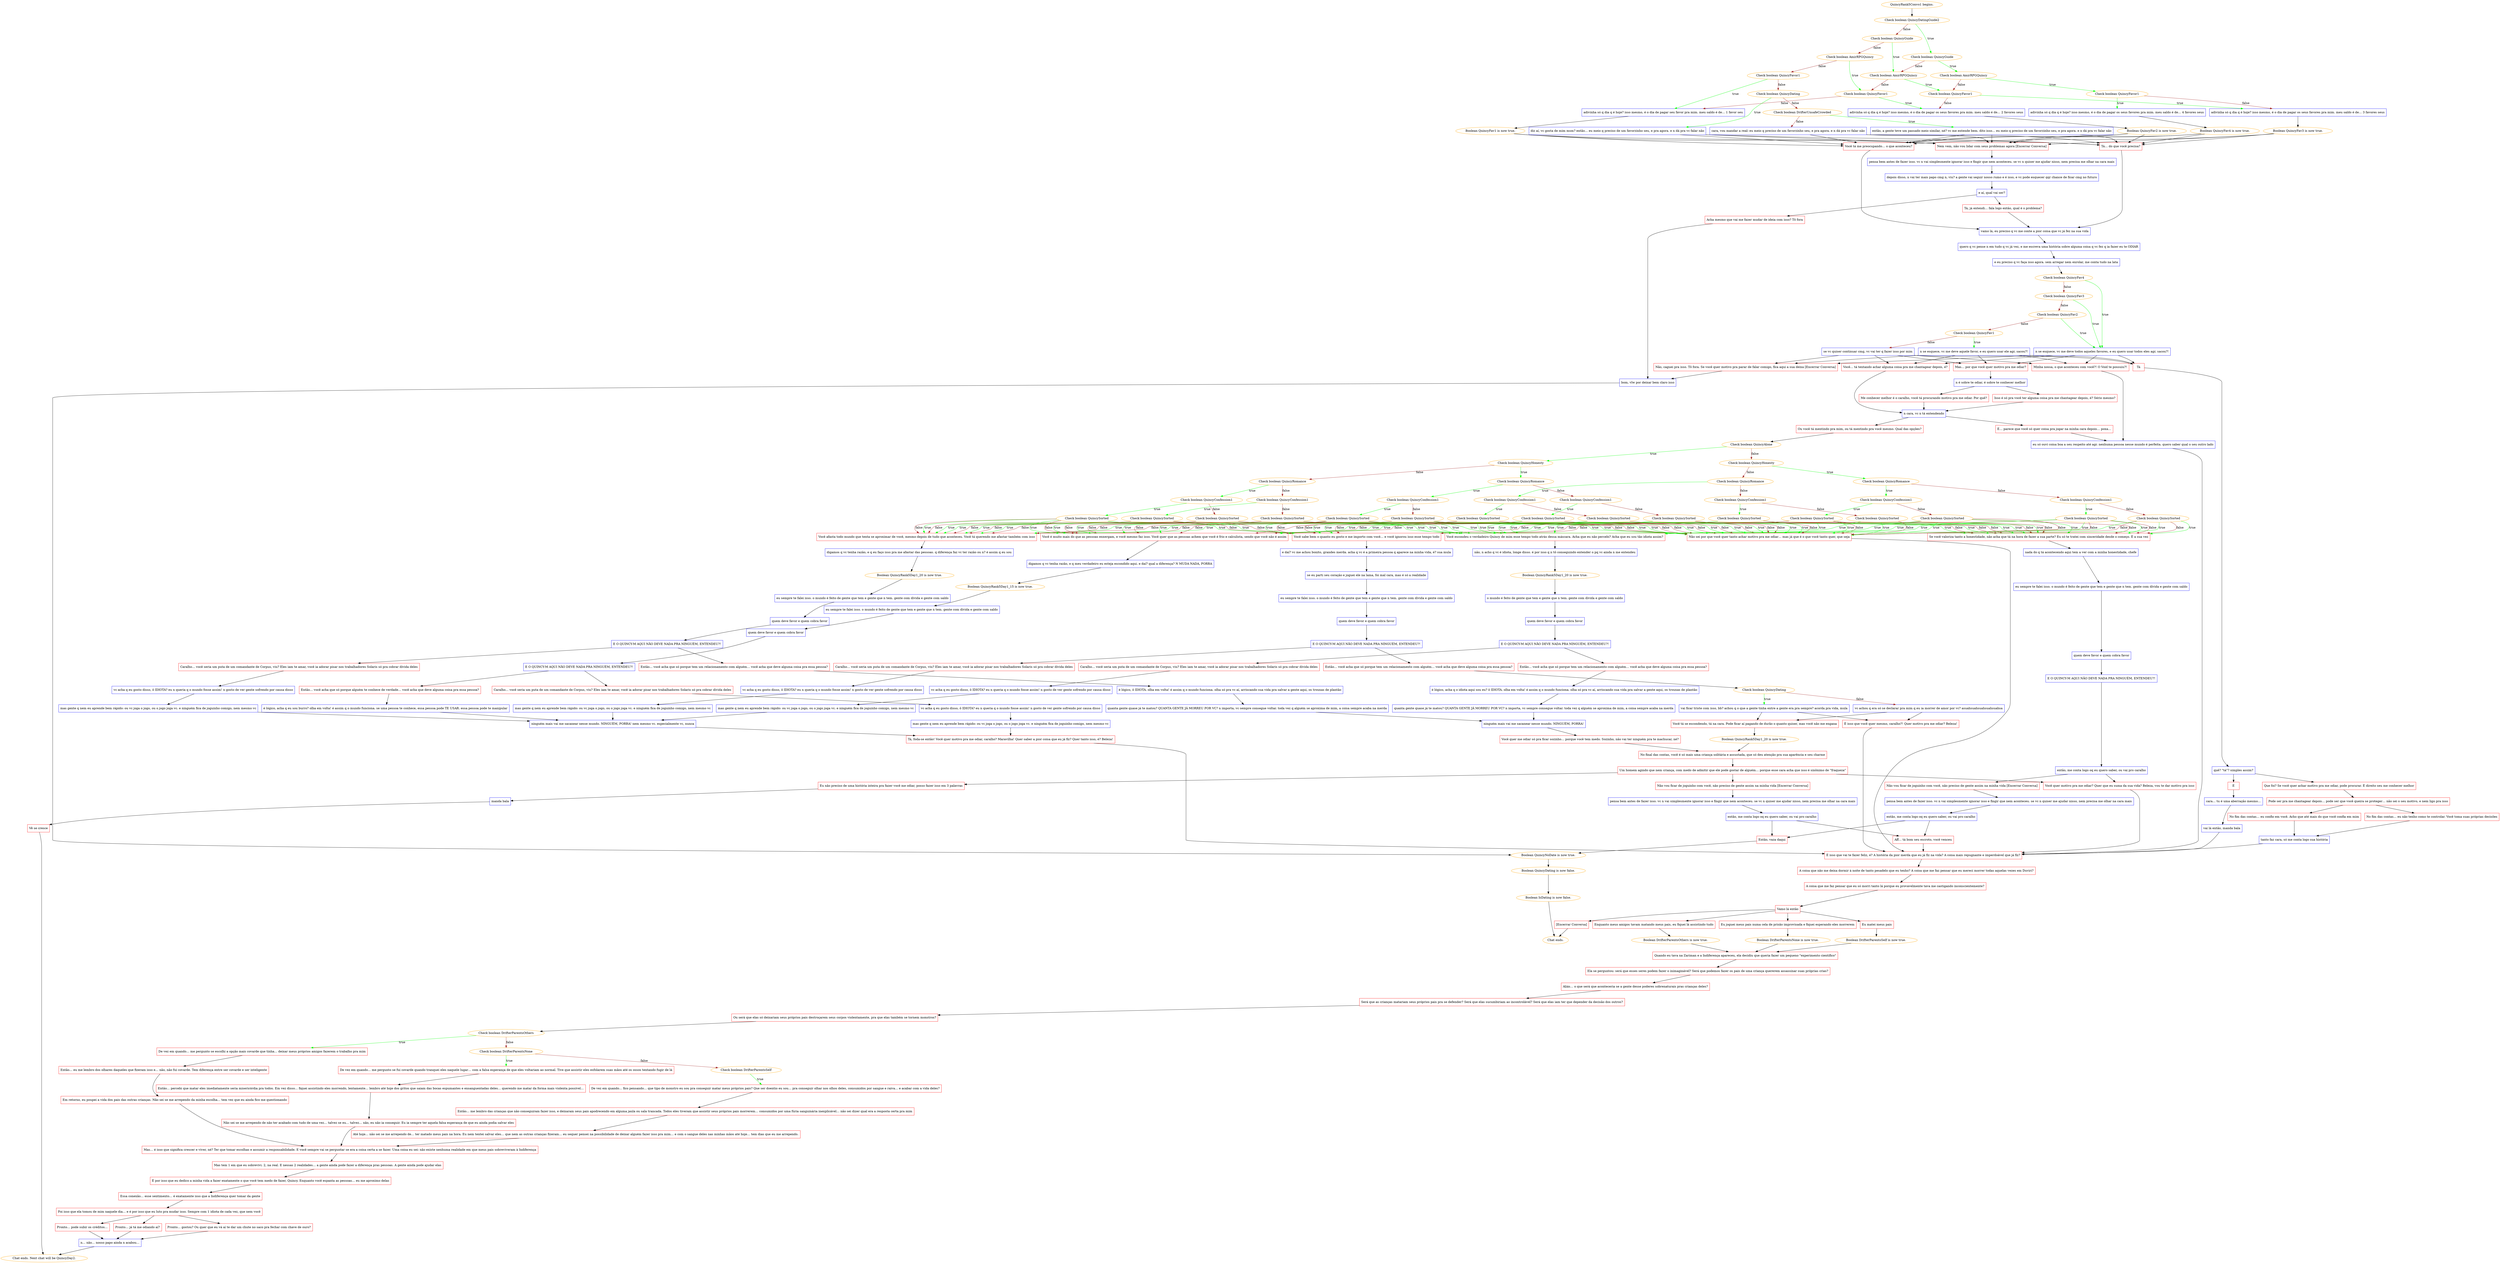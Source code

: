 digraph {
	"QuincyRank5Convo1 begins." [color=orange];
		"QuincyRank5Convo1 begins." -> j920046062;
	j920046062 [label="Check boolean QuincyDatingGuide2",color=orange];
		j920046062 -> j3409039876 [label=true,color=green];
		j920046062 -> j708089982 [label=false,color=brown];
	j3409039876 [label="Check boolean QuincyGuide",color=orange];
		j3409039876 -> j2793581694 [label=true,color=green];
		j3409039876 -> j992729101 [label=false,color=brown];
	j708089982 [label="Check boolean QuincyGuide",color=orange];
		j708089982 -> j992729101 [label=true,color=green];
		j708089982 -> j3862129622 [label=false,color=brown];
	j2793581694 [label="Check boolean AmirRPGQuincy",color=orange];
		j2793581694 -> j2452633168 [label=true,color=green];
		j2793581694 -> j684930221 [label=false,color=brown];
	j992729101 [label="Check boolean AmirRPGQuincy",color=orange];
		j992729101 -> j684930221 [label=true,color=green];
		j992729101 -> j1693453522 [label=false,color=brown];
	j3862129622 [label="Check boolean AmirRPGQuincy",color=orange];
		j3862129622 -> j1693453522 [label=true,color=green];
		j3862129622 -> j666547227 [label=false,color=brown];
	j2452633168 [label="Check boolean QuincyFavor1",color=orange];
		j2452633168 -> j4291680300 [label=true,color=green];
		j2452633168 -> j2883463429 [label=false,color=brown];
	j684930221 [label="Check boolean QuincyFavor1",color=orange];
		j684930221 -> j2883463429 [label=true,color=green];
		j684930221 -> j2635066032 [label=false,color=brown];
	j1693453522 [label="Check boolean QuincyFavor1",color=orange];
		j1693453522 -> j2635066032 [label=true,color=green];
		j1693453522 -> j3062710688 [label=false,color=brown];
	j666547227 [label="Check boolean QuincyFavor1",color=orange];
		j666547227 -> j3062710688 [label=true,color=green];
		j666547227 -> j3355768634 [label=false,color=brown];
	j4291680300 [label="adivinha só q dia q é hoje? isso mesmo, é o dia de pagar os seus favores pra mim. meu saldo é de… 4 favores seus",shape=box,color=blue];
		j4291680300 -> j3850502311;
	j2883463429 [label="adivinha só q dia q é hoje? isso mesmo, é o dia de pagar os seus favores pra mim. meu saldo é de… 3 favores seus",shape=box,color=blue];
		j2883463429 -> j3892029103;
	j2635066032 [label="adivinha só q dia q é hoje? isso mesmo, é o dia de pagar os seus favores pra mim. meu saldo é de… 2 favores seus",shape=box,color=blue];
		j2635066032 -> j2165949769;
	j3062710688 [label="adivinha só q dia q é hoje? isso mesmo, é o dia de pagar seu favor pra mim. meu saldo é de… 1 favor seu",shape=box,color=blue];
		j3062710688 -> j2285578180;
	j3355768634 [label="Check boolean QuincyDating",color=orange];
		j3355768634 -> j3385093421 [label=true,color=green];
		j3355768634 -> j948562555 [label=false,color=brown];
	j3850502311 [label="Boolean QuincyFav4 is now true.",color=orange];
		j3850502311 -> j1539437487;
		j3850502311 -> j3303836622;
		j3850502311 -> j4240364847;
	j3892029103 [label="Boolean QuincyFav3 is now true.",color=orange];
		j3892029103 -> j1539437487;
		j3892029103 -> j3303836622;
		j3892029103 -> j4240364847;
	j2165949769 [label="Boolean QuincyFav2 is now true.",color=orange];
		j2165949769 -> j1539437487;
		j2165949769 -> j3303836622;
		j2165949769 -> j4240364847;
	j2285578180 [label="Boolean QuincyFav1 is now true.",color=orange];
		j2285578180 -> j1539437487;
		j2285578180 -> j3303836622;
		j2285578180 -> j4240364847;
	j3385093421 [label="diz aí, vc gosta de mim msm? então… eu meio q preciso de um favorzinho seu, e pra agora. e n dá pra vc falar não",shape=box,color=blue];
		j3385093421 -> j1539437487;
		j3385093421 -> j3303836622;
		j3385093421 -> j4240364847;
	j948562555 [label="Check boolean DrifterUnsafeCrowded",color=orange];
		j948562555 -> j372697326 [label=true,color=green];
		j948562555 -> j3151406364 [label=false,color=brown];
	j1539437487 [label="Você tá me preocupando… o que aconteceu?",shape=box,color=red];
		j1539437487 -> j31531239;
	j3303836622 [label="Tá… do que você precisa?",shape=box,color=red];
		j3303836622 -> j31531239;
	j4240364847 [label="Nem vem, não vou lidar com seus problemas agora [Encerrar Conversa]",shape=box,color=red];
		j4240364847 -> j1617321842;
	j372697326 [label="então, a gente teve um passado meio similar, né? vc me entende bem. dito isso… eu meio q preciso de um favorzinho seu, e pra agora. e n dá pra vc falar não",shape=box,color=blue];
		j372697326 -> j1539437487;
		j372697326 -> j3303836622;
		j372697326 -> j4240364847;
	j3151406364 [label="cara, vou mandar a real: eu meio q preciso de um favorzinho seu, e pra agora. e n dá pra vc falar não",shape=box,color=blue];
		j3151406364 -> j1539437487;
		j3151406364 -> j3303836622;
		j3151406364 -> j4240364847;
	j31531239 [label="vamo lá, eu preciso q vc me conte a pior coisa que vc já fez na sua vida",shape=box,color=blue];
		j31531239 -> j903352832;
	j1617321842 [label="pensa bem antes de fazer isso. vc n vai simplesmente ignorar isso e fingir que nem aconteceu. se vc n quiser me ajudar nisso, nem precisa me olhar na cara mais",shape=box,color=blue];
		j1617321842 -> j4181976485;
	j903352832 [label="quero q vc pense n em tudo q vc já vez, e me escreva uma história sobre alguma coisa q vc fez q ia fazer eu te ODIAR",shape=box,color=blue];
		j903352832 -> j1978073129;
	j4181976485 [label="depois disso, n vai ter mais papo cmg n, viu? a gente vai seguir nosso rumo e é isso, e vc pode esquecer qqr chance de ficar cmg no futuro",shape=box,color=blue];
		j4181976485 -> j2718728528;
	j1978073129 [label="e eu preciso q vc faça isso agora. sem arregar nem enrolar, me conta tudo na lata",shape=box,color=blue];
		j1978073129 -> j999068143;
	j2718728528 [label="e aí, qual vai ser?",shape=box,color=blue];
		j2718728528 -> j2493792016;
		j2718728528 -> j3622650378;
	j999068143 [label="Check boolean QuincyFav4",color=orange];
		j999068143 -> j1639902850 [label=true,color=green];
		j999068143 -> j1529579463 [label=false,color=brown];
	j2493792016 [label="Tá, já entendi… fala logo então, qual é o problema?",shape=box,color=red];
		j2493792016 -> j31531239;
	j3622650378 [label="Acha mesmo que vai me fazer mudar de ideia com isso? Tô fora",shape=box,color=red];
		j3622650378 -> j2627225014;
	j1639902850 [label="n se esquece, vc me deve todos aqueles favores, e eu quero usar todos eles agr, sacou?!",shape=box,color=blue];
		j1639902850 -> j1707425737;
		j1639902850 -> j1257820734;
		j1639902850 -> j1912678822;
		j1639902850 -> j1496742805;
		j1639902850 -> j4091165259;
	j1529579463 [label="Check boolean QuincyFav3",color=orange];
		j1529579463 -> j1639902850 [label=true,color=green];
		j1529579463 -> j844654374 [label=false,color=brown];
	j2627225014 [label="bom, vlw por deixar bem claro isso",shape=box,color=blue];
		j2627225014 -> j3567260245;
	j1707425737 [label="Mas… por que você quer motivo pra me odiar?",shape=box,color=red];
		j1707425737 -> j2654630290;
	j1257820734 [label="Você… tá tentando achar alguma coisa pra me chantagear depois, é?",shape=box,color=red];
		j1257820734 -> j1493285541;
	j1912678822 [label="Minha nossa, o que aconteceu com você?! O Void te possuiu?!",shape=box,color=red];
		j1912678822 -> j4134822302;
	j1496742805 [label="Tá",shape=box,color=red];
		j1496742805 -> j3464888531;
	j4091165259 [label="Não, caguei pra isso. Tô fora. Se você quer motivo pra parar de falar comigo, fica aqui a sua deixa [Encerrar Conversa]",shape=box,color=red];
		j4091165259 -> j2627225014;
	j844654374 [label="Check boolean QuincyFav2",color=orange];
		j844654374 -> j1639902850 [label=true,color=green];
		j844654374 -> j3570312103 [label=false,color=brown];
	j3567260245 [label="Boolean QuincyNoDate is now true.",color=orange];
		j3567260245 -> j3990685114;
	j2654630290 [label="n é sobre te odiar, é sobre te conhecer melhor",shape=box,color=blue];
		j2654630290 -> j882781779;
		j2654630290 -> j2126332166;
	j1493285541 [label="n cara, vc n tá entendendo",shape=box,color=blue];
		j1493285541 -> j1340716378;
		j1493285541 -> j2879286102;
	j4134822302 [label="eu só ouvi coisa boa a seu respeito até agr. nenhuma pessoa nesse mundo é perfeita. quero saber qual o seu outro lado",shape=box,color=blue];
		j4134822302 -> j3903471965;
	j3464888531 [label="quê? \"tá\"? simples assim?",shape=box,color=blue];
		j3464888531 -> j2250811579;
		j3464888531 -> j1230925158;
	j3570312103 [label="Check boolean QuincyFav1",color=orange];
		j3570312103 -> j1970503639 [label=true,color=green];
		j3570312103 -> j2712698911 [label=false,color=brown];
	j3990685114 [label="Boolean QuincyDating is now false.",color=orange];
		j3990685114 -> j178902881;
	j882781779 [label="Me conhecer melhor é o caralho, você tá procurando motivo pra me odiar. Por quê?",shape=box,color=red];
		j882781779 -> j1493285541;
	j2126332166 [label="Isso é só pra você ter alguma coisa pra me chantagear depois, é? Sério mesmo?",shape=box,color=red];
		j2126332166 -> j1493285541;
	j1340716378 [label="Ou você tá mentindo pra mim, ou tá mentindo pra você mesmo. Qual das opções?",shape=box,color=red];
		j1340716378 -> j2291040823;
	j2879286102 [label="É… parece que você só quer coisa pra jogar na minha cara depois… poxa…",shape=box,color=red];
		j2879286102 -> j4134822302;
	j3903471965 [label="É isso que vai te fazer feliz, é? A história da pior merda que eu já fiz na vida? A coisa mais repugnante e imperdoável que já fiz?",shape=box,color=red];
		j3903471965 -> j250047610;
	j2250811579 [label="Que foi? Se você quer achar motivo pra me odiar, pode procurar. É direito seu me conhecer melhor",shape=box,color=red];
		j2250811579 -> j3594291447;
	j1230925158 [label="É",shape=box,color=red];
		j1230925158 -> j3637411048;
	j1970503639 [label="n se esquece, vc me deve aquele favor, e eu quero usar ele agr, sacou?!",shape=box,color=blue];
		j1970503639 -> j1707425737;
		j1970503639 -> j1257820734;
		j1970503639 -> j1912678822;
		j1970503639 -> j1496742805;
		j1970503639 -> j4091165259;
	j2712698911 [label="se vc quiser continuar cmg, vc vai ter q fazer isso por mim",shape=box,color=blue];
		j2712698911 -> j1707425737;
		j2712698911 -> j1257820734;
		j2712698911 -> j1912678822;
		j2712698911 -> j1496742805;
		j2712698911 -> j4091165259;
	j178902881 [label="Boolean IsDating is now false.",color=orange];
		j178902881 -> "Chat ends.";
	j2291040823 [label="Check boolean QuincyAlone",color=orange];
		j2291040823 -> j1113451167 [label=true,color=green];
		j2291040823 -> j1253471656 [label=false,color=brown];
	j250047610 [label="A coisa que não me deixa dormir à noite de tanto pesadelo que eu tenho? A coisa que me faz pensar que eu mereci morrer todas aquelas vezes em Duviri?",shape=box,color=red];
		j250047610 -> j1716360306;
	j3594291447 [label="Pode ser pra me chantagear depois… pode ser que você queira se proteger… não sei o seu motivo, e nem ligo pra isso",shape=box,color=red];
		j3594291447 -> j2326333686;
		j3594291447 -> j3741515803;
	j3637411048 [label="cara… tu é uma aberração mesmo…",shape=box,color=blue];
		j3637411048 -> j2311218834;
	"Chat ends." [color=orange];
	j1113451167 [label="Check boolean QuincyHonesty",color=orange];
		j1113451167 -> j824539182 [label=true,color=green];
		j1113451167 -> j3780194854 [label=false,color=brown];
	j1253471656 [label="Check boolean QuincyHonesty",color=orange];
		j1253471656 -> j1163638537 [label=true,color=green];
		j1253471656 -> j1140182934 [label=false,color=brown];
	j1716360306 [label="A coisa que me faz pensar que eu só morri tanto lá porque eu provavelmente tava me castigando inconscientemente?",shape=box,color=red];
		j1716360306 -> j1167163295;
	j2326333686 [label="No fim das contas… eu não tenho como te controlar. Você toma suas próprias decisões",shape=box,color=red];
		j2326333686 -> j1843450490;
	j3741515803 [label="No fim das contas… eu confio em você. Acho que até mais do que você confia em mim",shape=box,color=red];
		j3741515803 -> j1843450490;
	j2311218834 [label="vai lá então, manda bala",shape=box,color=blue];
		j2311218834 -> j3903471965;
	j824539182 [label="Check boolean QuincyRomance",color=orange];
		j824539182 -> j315404072 [label=true,color=green];
		j824539182 -> j3478217885 [label=false,color=brown];
	j3780194854 [label="Check boolean QuincyRomance",color=orange];
		j3780194854 -> j2055502529 [label=true,color=green];
		j3780194854 -> j4119627501 [label=false,color=brown];
	j1163638537 [label="Check boolean QuincyRomance",color=orange];
		j1163638537 -> j1060111291 [label=true,color=green];
		j1163638537 -> j2404098588 [label=false,color=brown];
	j1140182934 [label="Check boolean QuincyRomance",color=orange];
		j1140182934 -> j4140580768 [label=true,color=green];
		j1140182934 -> j1027183321 [label=false,color=brown];
	j1167163295 [label="Vamo lá então",shape=box,color=red];
		j1167163295 -> j3690483179;
		j1167163295 -> j4279455529;
		j1167163295 -> j3287464302;
		j1167163295 -> j17348121;
	j1843450490 [label="tanto faz cara, só me conta logo sua história",shape=box,color=blue];
		j1843450490 -> j3903471965;
	j315404072 [label="Check boolean QuincyConfession1",color=orange];
		j315404072 -> j3143553015 [label=true,color=green];
		j315404072 -> j3417554635 [label=false,color=brown];
	j3478217885 [label="Check boolean QuincyConfession1",color=orange];
		j3478217885 -> j86347572 [label=true,color=green];
		j3478217885 -> j1988271962 [label=false,color=brown];
	j2055502529 [label="Check boolean QuincyConfession1",color=orange];
		j2055502529 -> j739763694 [label=true,color=green];
		j2055502529 -> j3727982245 [label=false,color=brown];
	j4119627501 [label="Check boolean QuincyConfession1",color=orange];
		j4119627501 -> j827962278 [label=true,color=green];
		j4119627501 -> j2674620912 [label=false,color=brown];
	j1060111291 [label="Check boolean QuincyConfession1",color=orange];
		j1060111291 -> j3882001094 [label=true,color=green];
		j1060111291 -> j3329172698 [label=false,color=brown];
	j2404098588 [label="Check boolean QuincyConfession1",color=orange];
		j2404098588 -> j4272927078 [label=true,color=green];
		j2404098588 -> j855491373 [label=false,color=brown];
	j4140580768 [label="Check boolean QuincyConfession1",color=orange];
		j4140580768 -> j3214866045 [label=true,color=green];
		j4140580768 -> j515765471 [label=false,color=brown];
	j1027183321 [label="Check boolean QuincyConfession1",color=orange];
		j1027183321 -> j1508847161 [label=true,color=green];
		j1027183321 -> j4070635666 [label=false,color=brown];
	j3690483179 [label="Enquanto meus amigos tavam matando meus pais, eu fiquei lá assistindo tudo",shape=box,color=red];
		j3690483179 -> j70465731;
	j4279455529 [label="Eu joguei meus pais numa cela de prisão improvisada e fiquei esperando eles morrerem",shape=box,color=red];
		j4279455529 -> j759033272;
	j3287464302 [label="Eu matei meus pais",shape=box,color=red];
		j3287464302 -> j4147304600;
	j17348121 [label="[Encerrar Conversa]",shape=box,color=red];
		j17348121 -> "Chat ends.";
	j3143553015 [label="Check boolean QuincySorted",color=orange];
		j3143553015 -> j115160889 [label=true,color=green];
		j3143553015 -> j3231329392 [label=true,color=green];
		j3143553015 -> j1972079003 [label=true,color=green];
		j3143553015 -> j2089293275 [label=true,color=green];
		j3143553015 -> j3267788917 [label=true,color=green];
		j3143553015 -> j115160889 [label=false,color=brown];
		j3143553015 -> j3231329392 [label=false,color=brown];
		j3143553015 -> j1972079003 [label=false,color=brown];
		j3143553015 -> j2089293275 [label=false,color=brown];
		j3143553015 -> j844176640 [label=false,color=brown];
	j3417554635 [label="Check boolean QuincySorted",color=orange];
		j3417554635 -> j115160889 [label=true,color=green];
		j3417554635 -> j3231329392 [label=true,color=green];
		j3417554635 -> j1972079003 [label=true,color=green];
		j3417554635 -> j3267788917 [label=true,color=green];
		j3417554635 -> j844176640 [label=true,color=green];
		j3417554635 -> j115160889 [label=false,color=brown];
		j3417554635 -> j3231329392 [label=false,color=brown];
		j3417554635 -> j1972079003 [label=false,color=brown];
		j3417554635 -> j844176640 [label=false,color=brown];
	j86347572 [label="Check boolean QuincySorted",color=orange];
		j86347572 -> j115160889 [label=true,color=green];
		j86347572 -> j3231329392 [label=true,color=green];
		j86347572 -> j2089293275 [label=true,color=green];
		j86347572 -> j3267788917 [label=true,color=green];
		j86347572 -> j844176640 [label=true,color=green];
		j86347572 -> j115160889 [label=false,color=brown];
		j86347572 -> j3231329392 [label=false,color=brown];
		j86347572 -> j2089293275 [label=false,color=brown];
		j86347572 -> j844176640 [label=false,color=brown];
	j1988271962 [label="Check boolean QuincySorted",color=orange];
		j1988271962 -> j115160889 [label=true,color=green];
		j1988271962 -> j3231329392 [label=true,color=green];
		j1988271962 -> j3267788917 [label=true,color=green];
		j1988271962 -> j844176640 [label=true,color=green];
		j1988271962 -> j115160889 [label=false,color=brown];
		j1988271962 -> j3231329392 [label=false,color=brown];
		j1988271962 -> j844176640 [label=false,color=brown];
	j739763694 [label="Check boolean QuincySorted",color=orange];
		j739763694 -> j115160889 [label=true,color=green];
		j739763694 -> j1972079003 [label=true,color=green];
		j739763694 -> j2089293275 [label=true,color=green];
		j739763694 -> j3267788917 [label=true,color=green];
		j739763694 -> j844176640 [label=true,color=green];
		j739763694 -> j115160889 [label=false,color=brown];
		j739763694 -> j1972079003 [label=false,color=brown];
		j739763694 -> j2089293275 [label=false,color=brown];
	j3727982245 [label="Check boolean QuincySorted",color=orange];
		j3727982245 -> j115160889 [label=true,color=green];
		j3727982245 -> j1972079003 [label=true,color=green];
		j3727982245 -> j3267788917 [label=true,color=green];
		j3727982245 -> j844176640 [label=true,color=green];
		j3727982245 -> j115160889 [label=false,color=brown];
		j3727982245 -> j1972079003 [label=false,color=brown];
		j3727982245 -> j844176640 [label=false,color=brown];
	j827962278 [label="Check boolean QuincySorted",color=orange];
		j827962278 -> j115160889 [label=true,color=green];
		j827962278 -> j2089293275 [label=true,color=green];
		j827962278 -> j3267788917 [label=true,color=green];
		j827962278 -> j844176640 [label=true,color=green];
		j827962278 -> j115160889 [label=false,color=brown];
		j827962278 -> j2089293275 [label=false,color=brown];
		j827962278 -> j844176640 [label=false,color=brown];
	j2674620912 [label="Check boolean QuincySorted",color=orange];
		j2674620912 -> j115160889 [label=true,color=green];
		j2674620912 -> j3267788917 [label=true,color=green];
		j2674620912 -> j844176640 [label=true,color=green];
		j2674620912 -> j115160889 [label=false,color=brown];
		j2674620912 -> j844176640 [label=false,color=brown];
	j3882001094 [label="Check boolean QuincySorted",color=orange];
		j3882001094 -> j3231329392 [label=true,color=green];
		j3882001094 -> j1972079003 [label=true,color=green];
		j3882001094 -> j2089293275 [label=true,color=green];
		j3882001094 -> j3267788917 [label=true,color=green];
		j3882001094 -> j844176640 [label=true,color=green];
		j3882001094 -> j3231329392 [label=false,color=brown];
		j3882001094 -> j1972079003 [label=false,color=brown];
		j3882001094 -> j2089293275 [label=false,color=brown];
		j3882001094 -> j844176640 [label=false,color=brown];
	j3329172698 [label="Check boolean QuincySorted",color=orange];
		j3329172698 -> j3231329392 [label=true,color=green];
		j3329172698 -> j1972079003 [label=true,color=green];
		j3329172698 -> j3267788917 [label=true,color=green];
		j3329172698 -> j844176640 [label=true,color=green];
		j3329172698 -> j3231329392 [label=false,color=brown];
		j3329172698 -> j1972079003 [label=false,color=brown];
		j3329172698 -> j844176640 [label=false,color=brown];
	j4272927078 [label="Check boolean QuincySorted",color=orange];
		j4272927078 -> j3231329392 [label=true,color=green];
		j4272927078 -> j2089293275 [label=true,color=green];
		j4272927078 -> j3267788917 [label=true,color=green];
		j4272927078 -> j844176640 [label=true,color=green];
		j4272927078 -> j3231329392 [label=false,color=brown];
		j4272927078 -> j2089293275 [label=false,color=brown];
		j4272927078 -> j844176640 [label=false,color=brown];
	j855491373 [label="Check boolean QuincySorted",color=orange];
		j855491373 -> j3231329392 [label=true,color=green];
		j855491373 -> j3267788917 [label=true,color=green];
		j855491373 -> j844176640 [label=true,color=green];
		j855491373 -> j3231329392 [label=false,color=brown];
		j855491373 -> j844176640 [label=false,color=brown];
	j3214866045 [label="Check boolean QuincySorted",color=orange];
		j3214866045 -> j1972079003 [label=true,color=green];
		j3214866045 -> j2089293275 [label=true,color=green];
		j3214866045 -> j3267788917 [label=true,color=green];
		j3214866045 -> j844176640 [label=true,color=green];
		j3214866045 -> j1972079003 [label=false,color=brown];
		j3214866045 -> j2089293275 [label=false,color=brown];
		j3214866045 -> j844176640 [label=false,color=brown];
	j515765471 [label="Check boolean QuincySorted",color=orange];
		j515765471 -> j1972079003 [label=true,color=green];
		j515765471 -> j3267788917 [label=true,color=green];
		j515765471 -> j844176640 [label=true,color=green];
		j515765471 -> j1972079003 [label=false,color=brown];
		j515765471 -> j844176640 [label=false,color=brown];
	j1508847161 [label="Check boolean QuincySorted",color=orange];
		j1508847161 -> j2089293275 [label=true,color=green];
		j1508847161 -> j3267788917 [label=true,color=green];
		j1508847161 -> j844176640 [label=true,color=green];
		j1508847161 -> j2089293275 [label=false,color=brown];
		j1508847161 -> j844176640 [label=false,color=brown];
	j4070635666 [label="Check boolean QuincySorted",color=orange];
		j4070635666 -> j3267788917 [label=true,color=green];
		j4070635666 -> j844176640 [label=true,color=green];
		j4070635666 -> j844176640 [label=false,color=brown];
	j70465731 [label="Boolean DrifterParentsOthers is now true.",color=orange];
		j70465731 -> j3788923960;
	j759033272 [label="Boolean DrifterParentsNone is now true.",color=orange];
		j759033272 -> j3788923960;
	j4147304600 [label="Boolean DrifterParentsSelf is now true.",color=orange];
		j4147304600 -> j3788923960;
	j115160889 [label="Você afasta todo mundo que tenta se aproximar de você, mesmo depois de tudo que aconteceu. Você tá querendo me afastar também com isso",shape=box,color=red];
		j115160889 -> j90934544;
	j3231329392 [label="Se você valoriza tanto a honestidade, não acha que tá na hora de fazer a sua parte? Eu só te tratei com sinceridade desde o começo. É a sua vez",shape=box,color=red];
		j3231329392 -> j1852105928;
	j1972079003 [label="Você é muito mais do que as pessoas enxergam, e você mesmo faz isso. Você quer que as pessoas achem que você é frio e calculista, sendo que você não é assim",shape=box,color=red];
		j1972079003 -> j1160209413;
	j2089293275 [label="Você sabe bem o quanto eu gosto e me importo com você… e você ignorou isso esse tempo todo",shape=box,color=red];
		j2089293275 -> j614428460;
	j3267788917 [label="Você escondeu o verdadeiro Quincy de mim esse tempo todo atrás dessa máscara. Acha que eu não percebi? Acha que eu sou tão idiota assim?",shape=box,color=red];
		j3267788917 -> j3573533295;
	j844176640 [label="Não sei por que você quer tanto achar motivo pra me odiar… mas já que é o que você tanto quer, que seja",shape=box,color=red];
		j844176640 -> j3903471965;
	j3788923960 [label="Quando eu tava na Zariman e a Indiferença apareceu, ela decidiu que queria fazer um pequeno \"experimento científico\"",shape=box,color=red];
		j3788923960 -> j2766620105;
	j90934544 [label="digamos q vc tenha razão, e q eu faço isso pra me afastar das pessoas. q diferença faz vc ter razão ou n? é assim q eu sou",shape=box,color=blue];
		j90934544 -> j3569441785;
	j1852105928 [label="nada do q tá acontecendo aqui tem a ver com a minha honestidade, chefe",shape=box,color=blue];
		j1852105928 -> j671771406;
	j1160209413 [label="digamos q vc tenha razão, e q meu verdadeiro eu esteja escondido aqui. e daí? qual a diferença? N MUDA NADA, PORRA",shape=box,color=blue];
		j1160209413 -> j1581587080;
	j614428460 [label="e daí? vc me achou bonito, grandes merda. acha q vc é a primeira pessoa q aparece na minha vida, é? sua mula",shape=box,color=blue];
		j614428460 -> j843779964;
	j3573533295 [label="não, n acho q vc é idiota, longe disso. é por isso q n tô conseguindo entender o pq vc ainda n me entendeu",shape=box,color=blue];
		j3573533295 -> j3883267306;
	j2766620105 [label="Ela se perguntou: será que esses seres podem fazer o inimaginável? Será que podemos fazer os pais de uma criança quererem assassinar suas próprias crias?",shape=box,color=red];
		j2766620105 -> j2251039444;
	j3569441785 [label="Boolean QuincyRank5Day1_20 is now true.",color=orange];
		j3569441785 -> j3118253754;
	j671771406 [label="eu sempre te falei isso. o mundo é feito de gente que tem e gente que n tem. gente com dívida e gente com saldo",shape=box,color=blue];
		j671771406 -> j3691463181;
	j1581587080 [label="Boolean QuincyRank5Day1_15 is now true.",color=orange];
		j1581587080 -> j2668230494;
	j843779964 [label="se eu parti seu coração e joguei ele na lama, foi mal cara, mas é só a realidade",shape=box,color=blue];
		j843779964 -> j1417374918;
	j3883267306 [label="Boolean QuincyRank5Day1_20 is now true.",color=orange];
		j3883267306 -> j466280393;
	j2251039444 [label="Aliás… o que será que aconteceria se a gente desse poderes sobrenaturais pras crianças deles?",shape=box,color=red];
		j2251039444 -> j2245321002;
	j3118253754 [label="eu sempre te falei isso. o mundo é feito de gente que tem e gente que n tem. gente com dívida e gente com saldo",shape=box,color=blue];
		j3118253754 -> j3655512220;
	j3691463181 [label="quem deve favor e quem cobra favor",shape=box,color=blue];
		j3691463181 -> j2404278613;
	j2668230494 [label="eu sempre te falei isso. o mundo é feito de gente que tem e gente que n tem. gente com dívida e gente com saldo",shape=box,color=blue];
		j2668230494 -> j2141209524;
	j1417374918 [label="eu sempre te falei isso. o mundo é feito de gente que tem e gente que n tem. gente com dívida e gente com saldo",shape=box,color=blue];
		j1417374918 -> j2071116349;
	j466280393 [label="o mundo é feito de gente que tem e gente que n tem. gente com dívida e gente com saldo",shape=box,color=blue];
		j466280393 -> j2115911288;
	j2245321002 [label="Será que as crianças matariam seus próprios pais pra se defender? Será que elas sucumbiriam ao incontrolável? Será que elas iam ter que depender da decisão dos outros?",shape=box,color=red];
		j2245321002 -> j455155365;
	j3655512220 [label="quem deve favor e quem cobra favor",shape=box,color=blue];
		j3655512220 -> j4292358257;
	j2404278613 [label="E O QUINCY-M AQUI NÃO DEVE NADA PRA NINGUÉM, ENTENDEU?!",shape=box,color=blue];
		j2404278613 -> j2203756591;
	j2141209524 [label="quem deve favor e quem cobra favor",shape=box,color=blue];
		j2141209524 -> j3452860156;
	j2071116349 [label="quem deve favor e quem cobra favor",shape=box,color=blue];
		j2071116349 -> j1405583517;
	j2115911288 [label="quem deve favor e quem cobra favor",shape=box,color=blue];
		j2115911288 -> j902481089;
	j455155365 [label="Ou será que elas só deixariam seus próprios pais destroçarem seus corpos violentamente, pra que elas também se tornem monstros?",shape=box,color=red];
		j455155365 -> j1749718714;
	j4292358257 [label="E O QUINCY-M AQUI NÃO DEVE NADA PRA NINGUÉM, ENTENDEU?!",shape=box,color=blue];
		j4292358257 -> j3503453934;
		j4292358257 -> j2849705672;
	j2203756591 [label="então, me conta logo oq eu quero saber, ou vai pro caralho",shape=box,color=blue];
		j2203756591 -> j4293613762;
		j2203756591 -> j3559746622;
	j3452860156 [label="E O QUINCY-M AQUI NÃO DEVE NADA PRA NINGUÉM, ENTENDEU?!",shape=box,color=blue];
		j3452860156 -> j457808981;
		j3452860156 -> j4095378349;
	j1405583517 [label="E O QUINCY-M AQUI NÃO DEVE NADA PRA NINGUÉM, ENTENDEU?!",shape=box,color=blue];
		j1405583517 -> j2292354946;
		j1405583517 -> j1011961679;
	j902481089 [label="E O QUINCY-M AQUI NÃO DEVE NADA PRA NINGUÉM, ENTENDEU?!",shape=box,color=blue];
		j902481089 -> j3794953275;
		j902481089 -> j2694520209;
	j1749718714 [label="Check boolean DrifterParentsOthers",color=orange];
		j1749718714 -> j3737406285 [label=true,color=green];
		j1749718714 -> j545471543 [label=false,color=brown];
	j3503453934 [label="Então… você acha que só porque tem um relacionamento com alguém… você acha que deve alguma coisa pra essa pessoa?",shape=box,color=red];
		j3503453934 -> j478488894;
	j2849705672 [label="Caralho… você seria um puta de um comandante de Corpus, viu? Eles iam te amar, você ia adorar pisar nos trabalhadores Solaris só pra cobrar dívida deles",shape=box,color=red];
		j2849705672 -> j2226013167;
	j4293613762 [label="Não vou ficar de joguinho com você, não preciso de gente assim na minha vida [Encerrar Conversa]",shape=box,color=red];
		j4293613762 -> j3040682267;
	j3559746622 [label="Você quer motivo pra me odiar? Quer que eu suma da sua vida? Beleza, vou te dar motivo pra isso",shape=box,color=red];
		j3559746622 -> j3903471965;
	j457808981 [label="Então… você acha que só porque alguém te conhece de verdade… você acha que deve alguma coisa pra essa pessoa?",shape=box,color=red];
		j457808981 -> j3267459903;
	j4095378349 [label="Caralho… você seria um puta de um comandante de Corpus, viu? Eles iam te amar, você ia adorar pisar nos trabalhadores Solaris só pra cobrar dívida deles",shape=box,color=red];
		j4095378349 -> j1258022721;
	j2292354946 [label="Então… você acha que só porque tem um relacionamento com alguém… você acha que deve alguma coisa pra essa pessoa?",shape=box,color=red];
		j2292354946 -> j1878715097;
	j1011961679 [label="Caralho… você seria um puta de um comandante de Corpus, viu? Eles iam te amar, você ia adorar pisar nos trabalhadores Solaris só pra cobrar dívida deles",shape=box,color=red];
		j1011961679 -> j2154803589;
	j3794953275 [label="Então… você acha que só porque tem um relacionamento com alguém… você acha que deve alguma coisa pra essa pessoa?",shape=box,color=red];
		j3794953275 -> j11568739;
	j2694520209 [label="Caralho… você seria um puta de um comandante de Corpus, viu? Eles iam te amar, você ia adorar pisar nos trabalhadores Solaris só pra cobrar dívida deles",shape=box,color=red];
		j2694520209 -> j1695710703;
	j3737406285 [label="De vez em quando… me pergunto se escolhi a opção mais covarde que tinha… deixar meus próprios amigos fazerem o trabalho pra mim",shape=box,color=red];
		j3737406285 -> j3357109259;
	j545471543 [label="Check boolean DrifterParentsNone",color=orange];
		j545471543 -> j831247078 [label=true,color=green];
		j545471543 -> j2914683483 [label=false,color=brown];
	j478488894 [label="é lógico, ô IDIOTA. olha em volta! é assim q o mundo funciona. olha só pra vc aí, arriscando sua vida pra salvar a gente aqui, os trouxas de plantão",shape=box,color=blue];
		j478488894 -> j3075438643;
	j2226013167 [label="vc acha q eu gosto disso, ô IDIOTA? eu n queria q o mundo fosse assim! n gosto de ver gente sofrendo por causa disso",shape=box,color=blue];
		j2226013167 -> j4249876017;
	j3040682267 [label="pensa bem antes de fazer isso. vc n vai simplesmente ignorar isso e fingir que nem aconteceu. se vc n quiser me ajudar nisso, nem precisa me olhar na cara mais",shape=box,color=blue];
		j3040682267 -> j4131234645;
	j3267459903 [label="é lógico, acha q eu sou burro? olha em volta! é assim q o mundo funciona. se uma pessoa te conhece, essa pessoa pode TE USAR. essa pessoa pode te manipular",shape=box,color=blue];
		j3267459903 -> j521876811;
	j1258022721 [label="vc acha q eu gosto disso, ô IDIOTA? eu n queria q o mundo fosse assim! n gosto de ver gente sofrendo por causa disso",shape=box,color=blue];
		j1258022721 -> j1784955280;
	j1878715097 [label="Check boolean QuincyDating",color=orange];
		j1878715097 -> j4069508066 [label=true,color=green];
		j1878715097 -> j2656975491 [label=false,color=brown];
	j2154803589 [label="vc acha q eu gosto disso, ô IDIOTA? eu n queria q o mundo fosse assim! n gosto de ver gente sofrendo por causa disso",shape=box,color=blue];
		j2154803589 -> j2749692418;
	j11568739 [label="é lógico, acha q o idiota aqui sou eu? ô IDIOTA. olha em volta! é assim q o mundo funciona. olha só pra vc aí, arriscando sua vida pra salvar a gente aqui, os trouxas de plantão",shape=box,color=blue];
		j11568739 -> j2484870938;
	j1695710703 [label="vc acha q eu gosto disso, ô IDIOTA? eu n queria q o mundo fosse assim! n gosto de ver gente sofrendo por causa disso",shape=box,color=blue];
		j1695710703 -> j4108493740;
	j3357109259 [label="Então… eu me lembro dos olhares daqueles que fizeram isso e… não, não fui covarde. Tem diferença entre ser covarde e ser inteligente",shape=box,color=red];
		j3357109259 -> j1511533696;
	j831247078 [label="De vez em quando… me pergunto se fui covarde quando tranquei eles naquele lugar… com a falsa esperança de que eles voltariam ao normal. Tive que assistir eles esfolarem suas mãos até os ossos tentando fugir de lá",shape=box,color=red];
		j831247078 -> j1340874320;
	j2914683483 [label="Check boolean DrifterParentsSelf",color=orange];
		j2914683483 -> j430206811 [label=true,color=green];
	j3075438643 [label="quanta gente quase já te matou? QUANTA GENTE JÁ MORREU POR VC? n importa, vc sempre consegue voltar. toda vez q alguém se aproxima de mim, a coisa sempre acaba na merda",shape=box,color=blue];
		j3075438643 -> j3144818793;
	j4249876017 [label="mas gente q nem eu aprende bem rápido: ou vc joga o jogo, ou o jogo joga vc. e ninguém fica de joguinho comigo, nem mesmo vc",shape=box,color=blue];
		j4249876017 -> j521876811;
	j4131234645 [label="então, me conta logo oq eu quero saber, ou vai pro caralho",shape=box,color=blue];
		j4131234645 -> j2426245140;
		j4131234645 -> j2261236249;
	j521876811 [label="ninguém mais vai me sacanear nesse mundo. NINGUÉM, PORRA! nem mesmo vc. especialmente vc, nunca",shape=box,color=blue];
		j521876811 -> j1596479722;
	j1784955280 [label="mas gente q nem eu aprende bem rápido: ou vc joga o jogo, ou o jogo joga vc. e ninguém fica de joguinho comigo, nem mesmo vc",shape=box,color=blue];
		j1784955280 -> j1596479722;
	j4069508066 [label="vai ficar triste com isso, bb? achou q o que a gente tinha entre a gente era pra sempre? acorda pra vida, mula",shape=box,color=blue];
		j4069508066 -> j1434254222;
		j4069508066 -> j960378067;
	j2656975491 [label="vc achou q era só se declarar pra mim q eu ia morrer de amor por vc? asuahsuahsuahsuahsuahsa",shape=box,color=blue];
		j2656975491 -> j1434254222;
		j2656975491 -> j960378067;
	j2749692418 [label="mas gente q nem eu aprende bem rápido: ou vc joga o jogo, ou o jogo joga vc. e ninguém fica de joguinho comigo, nem mesmo vc",shape=box,color=blue];
		j2749692418 -> j521876811;
	j2484870938 [label="quanta gente quase já te matou? QUANTA GENTE JÁ MORREU POR VC? n importa, vc sempre consegue voltar. toda vez q alguém se aproxima de mim, a coisa sempre acaba na merda",shape=box,color=blue];
		j2484870938 -> j3144818793;
	j4108493740 [label="mas gente q nem eu aprende bem rápido: ou vc joga o jogo, ou o jogo joga vc. e ninguém fica de joguinho comigo, nem mesmo vc",shape=box,color=blue];
		j4108493740 -> j521876811;
	j1511533696 [label="Em retorno, eu poupei a vida dos pais das outras crianças. Não sei se me arrependo da minha escolha… tem vez que eu ainda fico me questionando",shape=box,color=red];
		j1511533696 -> j3060938306;
	j1340874320 [label="Então… percebi que matar eles imediatamente seria misericórdia pra todos. Em vez disso… fiquei assistindo eles morrendo, lentamente… lembro até hoje dos gritos que saiam das bocas espumantes e ensanguentadas deles… querendo me matar da forma mais violenta possível…",shape=box,color=red];
		j1340874320 -> j3198553580;
	j430206811 [label="De vez em quando… fico pensando… que tipo de monstro eu sou pra conseguir matar meus próprios pais? Que ser doentio eu sou… pra conseguir olhar nos olhos deles, consumidos por sangue e raiva… e acabar com a vida deles?",shape=box,color=red];
		j430206811 -> j2431497317;
	j3144818793 [label="ninguém mais vai me sacanear nesse mundo. NINGUÉM, PORRA!",shape=box,color=blue];
		j3144818793 -> j244034341;
	j2426245140 [label="Então, vaza daqui",shape=box,color=red];
		j2426245140 -> j3567260245;
	j2261236249 [label="Aff… tá bom seu escroto, você venceu",shape=box,color=red];
		j2261236249 -> j3903471965;
	j1596479722 [label="Tá, foda-se então! Você quer motivo pra me odiar, caralho? Maravilha! Quer saber a pior coisa que eu já fiz? Quer tanto isso, é? Beleza!",shape=box,color=red];
		j1596479722 -> j3903471965;
	j1434254222 [label="Você tá se escondendo, tá na cara. Pode ficar aí pagando de durão o quanto quiser, mas você não me engana",shape=box,color=red];
		j1434254222 -> j2297830230;
	j960378067 [label="É isso que você quer mesmo, caralho?! Quer motivo pra me odiar? Beleza!",shape=box,color=red];
		j960378067 -> j3903471965;
	j3060938306 [label="Mas… é isso que significa crescer e viver, né? Ter que tomar escolhas e assumir a responsabilidade. E você sempre vai se perguntar se era a coisa certa a se fazer. Uma coisa eu sei: não existe nenhuma realidade em que meus pais sobreviveram à Indiferença",shape=box,color=red];
		j3060938306 -> j674878979;
	j3198553580 [label="Não sei se me arrependo de não ter acabado com tudo de uma vez… talvez se eu… talvez… não, eu não ia conseguir. Eu ia sempre ter aquela falsa esperança de que eu ainda podia salvar eles",shape=box,color=red];
		j3198553580 -> j3060938306;
	j2431497317 [label="Então… me lembro das crianças que não conseguiram fazer isso, e deixaram seus pais apodrecendo em alguma jaula ou sala trancada. Todos eles tiveram que assistir seus próprios pais morrerem… consumidos por uma fúria sanguinária inexplicável… não sei dizer qual era a resposta certa pra mim",shape=box,color=red];
		j2431497317 -> j2515359059;
	j244034341 [label="Você quer me odiar só pra ficar sozinho… porque você tem medo. Sozinho, não vai ter ninguém pra te machucar, né?",shape=box,color=red];
		j244034341 -> j7652291;
	j2297830230 [label="Boolean QuincyRank5Day1_20 is now true.",color=orange];
		j2297830230 -> j7652291;
	j674878979 [label="Mas tem 1 em que eu sobrevivi. 2, na real. E nessas 2 realidades… a gente ainda pode fazer a diferença pras pessoas. A gente ainda pode ajudar elas",shape=box,color=red];
		j674878979 -> j1860367833;
	j2515359059 [label="Até hoje… não sei se me arrependo de… ter matado meus pais na hora. Eu nem tentei salvar eles… que nem as outras crianças fizeram… eu sequer pensei na possibilidade de deixar alguém fazer isso pra mim… e com o sangue deles nas minhas mãos até hoje… tem dias que eu me arrependo.",shape=box,color=red];
		j2515359059 -> j3060938306;
	j7652291 [label="No final das contas, você é só mais uma criança solitária e assustada, que só deu atenção pra sua aparência e seu charme",shape=box,color=red];
		j7652291 -> j147194522;
	j1860367833 [label="É por isso que eu dedico a minha vida a fazer exatamente o que você tem medo de fazer, Quincy. Enquanto você espanta as pessoas… eu me aproximo delas",shape=box,color=red];
		j1860367833 -> j587903121;
	j147194522 [label="Um homem agindo que nem criança, com medo de admitir que ele pode gostar de alguém… porque esse cara acha que isso é sinônimo de \"fraqueza\"",shape=box,color=red];
		j147194522 -> j2224094470;
		j147194522 -> j628533004;
		j147194522 -> j3559746622;
	j587903121 [label="Essa conexão… esse sentimento… é exatamente isso que a Indiferença quer tomar da gente",shape=box,color=red];
		j587903121 -> j72025857;
	j2224094470 [label="Eu não preciso de uma história inteira pra fazer você me odiar, posso fazer isso em 3 palavras",shape=box,color=red];
		j2224094470 -> j2513008851;
	j628533004 [label="Não vou ficar de joguinho com você, não preciso de gente assim na minha vida [Encerrar Conversa]",shape=box,color=red];
		j628533004 -> j2981465528;
	j72025857 [label="Foi isso que ela tomou de mim naquele dia… e é por isso que eu luto pra mudar isso. Sempre com 1 idiota de cada vez, que nem você",shape=box,color=red];
		j72025857 -> j2741696014;
		j72025857 -> j2278951325;
		j72025857 -> j971976004;
	j2513008851 [label="manda bala",shape=box,color=blue];
		j2513008851 -> j1078463506;
	j2981465528 [label="pensa bem antes de fazer isso. vc n vai simplesmente ignorar isso e fingir que nem aconteceu. se vc n quiser me ajudar nisso, nem precisa me olhar na cara mais",shape=box,color=blue];
		j2981465528 -> j1090062996;
	j2741696014 [label="Pronto… já tá me odiando aí?",shape=box,color=red];
		j2741696014 -> j1614428647;
	j2278951325 [label="Pronto… gostou? Ou quer que eu vá aí te dar um chute no saco pra fechar com chave de ouro?",shape=box,color=red];
		j2278951325 -> j1614428647;
	j971976004 [label="Pronto… pode subir os créditos…",shape=box,color=red];
		j971976004 -> j1614428647;
	j1078463506 [label="Vê se cresce",shape=box,color=red];
		j1078463506 -> "Chat ends. Next chat will be QuincyDay2.";
	j1090062996 [label="então, me conta logo oq eu quero saber, ou vai pro caralho",shape=box,color=blue];
		j1090062996 -> j2426245140;
		j1090062996 -> j2261236249;
	j1614428647 [label="n… não… nosso papo ainda n acabou…",shape=box,color=blue];
		j1614428647 -> "Chat ends. Next chat will be QuincyDay2.";
	"Chat ends. Next chat will be QuincyDay2." [color=orange];
}